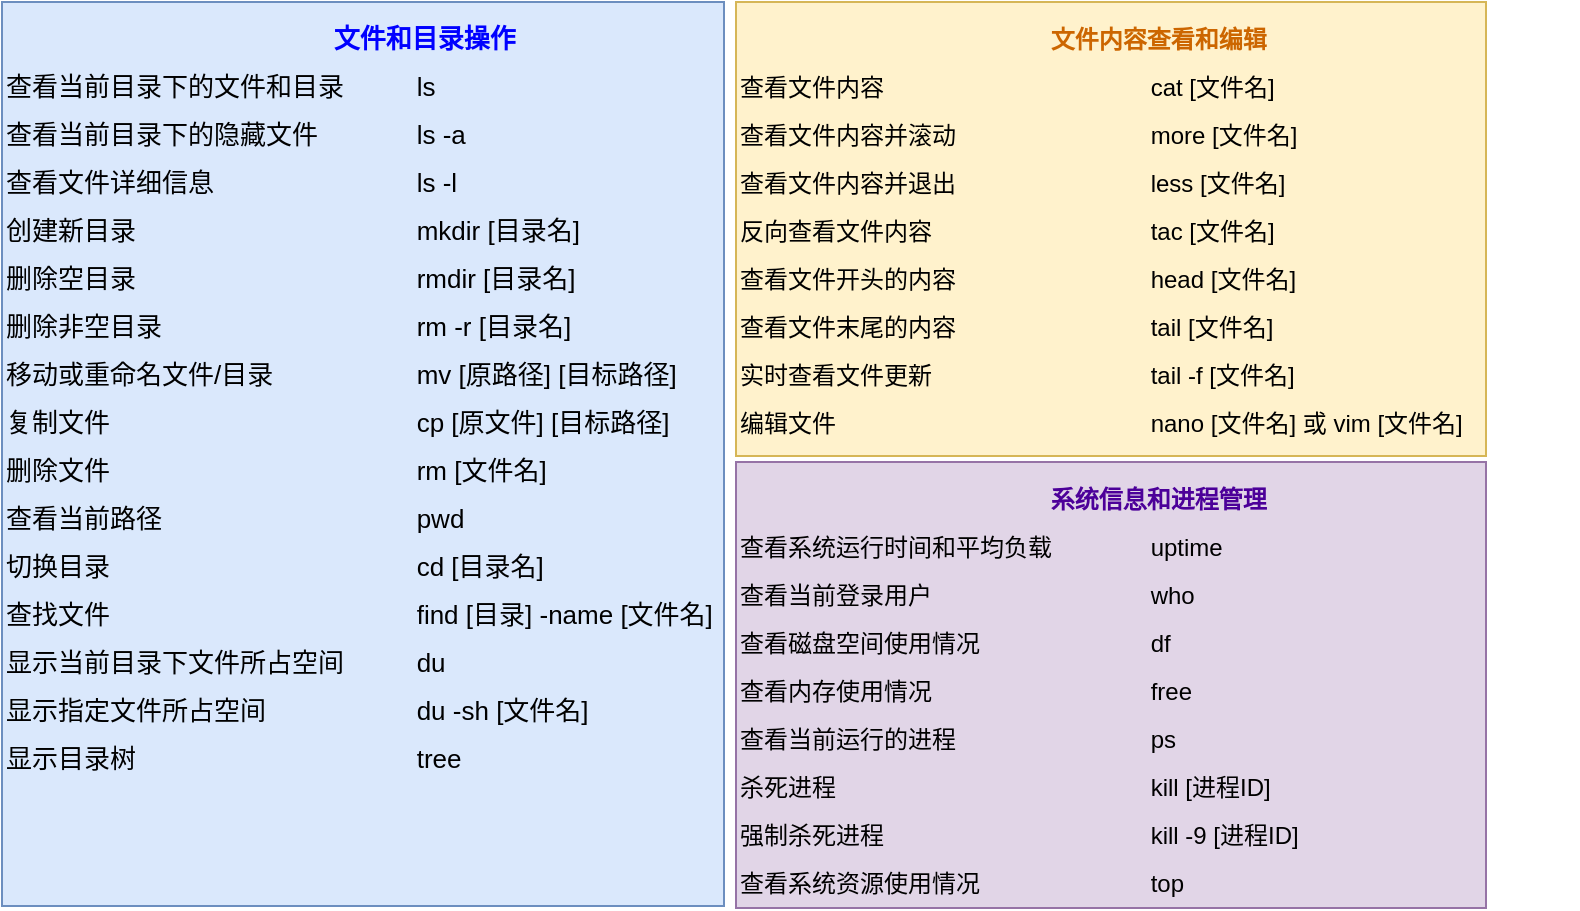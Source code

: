 <mxfile version="24.7.17">
  <diagram name="第 1 页" id="n1N5VuUuAxFkt2AaiHaO">
    <mxGraphModel dx="986" dy="457" grid="0" gridSize="10" guides="1" tooltips="1" connect="1" arrows="1" fold="1" page="1" pageScale="1" pageWidth="827" pageHeight="1169" background="none" math="0" shadow="0">
      <root>
        <mxCell id="0" />
        <mxCell id="1" parent="0" />
        <mxCell id="p1PoqVpQwVQWR8uuG0k8-2" value="&lt;table border=&quot;0&quot; cellpadding=&quot;0&quot; cellspacing=&quot;0&quot; width=&quot;418&quot; style=&quot;width: 314pt; font-size: 13px;&quot;&gt;&lt;colgroup&gt;&lt;col width=&quot;205&quot; style=&quot;mso-width-source:userset;mso-width-alt:6549;width:154pt&quot;&gt;&lt;/colgroup&gt;&lt;colgroup&gt;&lt;col width=&quot;213&quot; style=&quot;mso-width-source:userset;mso-width-alt:6805;width:160pt&quot;&gt;&lt;/colgroup&gt;&lt;tbody&gt;&lt;tr height=&quot;19&quot; style=&quot;height:14.0pt&quot;&gt;&lt;td height=&quot;19&quot; width=&quot;205&quot; style=&quot;height: 14pt; width: 154pt;&quot;&gt;&lt;table style=&quot;border-collapse:&lt;br/&gt; collapse;width:314pt&quot; width=&quot;418&quot; cellspacing=&quot;0&quot; cellpadding=&quot;0&quot; border=&quot;0&quot;&gt;&lt;colgroup&gt;&lt;col style=&quot;mso-width-source:userset;mso-width-alt:6549;width:154pt&quot; width=&quot;205&quot;&gt;&lt;/colgroup&gt;&lt;colgroup&gt;&lt;col style=&quot;mso-width-source:userset;mso-width-alt:6805;width:160pt&quot; width=&quot;213&quot;&gt;&lt;/colgroup&gt;&lt;tbody&gt;&lt;tr style=&quot;mso-height-source:userset;height:18.0pt&quot; height=&quot;24&quot;&gt;&lt;td style=&quot;text-align: center; height: 18pt; width: 314pt;&quot; width=&quot;418&quot; class=&quot;xl65&quot; height=&quot;24&quot; colspan=&quot;2&quot;&gt;&lt;b&gt;&lt;font color=&quot;#0000ff&quot;&gt;文件和目录操作&lt;/font&gt;&lt;/b&gt;&lt;/td&gt; &lt;/tr&gt; &lt;tr style=&quot;mso-height-source:userset;height:18.0pt&quot; height=&quot;24&quot;&gt;  &lt;td style=&quot;height: 18pt;&quot; height=&quot;24&quot;&gt;查看当前目录下的文件和目录&lt;/td&gt;  &lt;td&gt;ls&lt;/td&gt; &lt;/tr&gt; &lt;tr style=&quot;mso-height-source:userset;height:18.0pt&quot; height=&quot;24&quot;&gt;  &lt;td style=&quot;height:18.0pt&quot; height=&quot;24&quot;&gt;查看当前目录下的隐藏文件&lt;/td&gt;  &lt;td style=&quot;&quot;&gt;ls -a&lt;/td&gt; &lt;/tr&gt; &lt;tr style=&quot;mso-height-source:userset;height:18.0pt&quot; height=&quot;24&quot;&gt;  &lt;td style=&quot;height:18.0pt&quot; height=&quot;24&quot;&gt;查看文件详细信息&lt;/td&gt;  &lt;td&gt;ls -l&lt;/td&gt; &lt;/tr&gt; &lt;tr style=&quot;mso-height-source:userset;height:18.0pt&quot; height=&quot;24&quot;&gt;  &lt;td style=&quot;height:18.0pt&quot; height=&quot;24&quot;&gt;创建新目录&lt;/td&gt;  &lt;td&gt;mkdir [目录名]&lt;/td&gt; &lt;/tr&gt; &lt;tr style=&quot;mso-height-source:userset;height:18.0pt&quot; height=&quot;24&quot;&gt;  &lt;td style=&quot;height:18.0pt&quot; height=&quot;24&quot;&gt;删除空目录&lt;/td&gt;  &lt;td&gt;rmdir [目录名]&lt;/td&gt; &lt;/tr&gt; &lt;tr style=&quot;mso-height-source:userset;height:18.0pt&quot; height=&quot;24&quot;&gt;  &lt;td style=&quot;height:18.0pt&quot; height=&quot;24&quot;&gt;删除非空目录&lt;/td&gt;  &lt;td&gt;rm -r [目录名]&lt;/td&gt; &lt;/tr&gt; &lt;tr style=&quot;mso-height-source:userset;height:18.0pt&quot; height=&quot;24&quot;&gt;  &lt;td style=&quot;height:18.0pt&quot; height=&quot;24&quot;&gt;移动或重命名文件/目录&lt;/td&gt;  &lt;td&gt;mv [原路径] [目标路径]&lt;/td&gt; &lt;/tr&gt; &lt;tr style=&quot;mso-height-source:userset;height:18.0pt&quot; height=&quot;24&quot;&gt;  &lt;td style=&quot;height:18.0pt&quot; height=&quot;24&quot;&gt;复制文件&lt;/td&gt;  &lt;td&gt;cp [原文件] [目标路径]&lt;/td&gt; &lt;/tr&gt; &lt;tr style=&quot;mso-height-source:userset;height:18.0pt&quot; height=&quot;24&quot;&gt;  &lt;td style=&quot;height:18.0pt&quot; height=&quot;24&quot;&gt;删除文件&lt;/td&gt;  &lt;td&gt;rm [文件名]&lt;/td&gt; &lt;/tr&gt; &lt;tr style=&quot;mso-height-source:userset;height:18.0pt&quot; height=&quot;24&quot;&gt;  &lt;td style=&quot;height:18.0pt&quot; height=&quot;24&quot;&gt;查看当前路径&lt;/td&gt;  &lt;td&gt;pwd&lt;/td&gt; &lt;/tr&gt; &lt;tr style=&quot;mso-height-source:userset;height:18.0pt&quot; height=&quot;24&quot;&gt;  &lt;td style=&quot;height:18.0pt&quot; height=&quot;24&quot;&gt;切换目录&lt;/td&gt;  &lt;td&gt;cd [目录名]&lt;/td&gt; &lt;/tr&gt; &lt;tr style=&quot;mso-height-source:userset;height:18.0pt&quot; height=&quot;24&quot;&gt;  &lt;td style=&quot;height:18.0pt&quot; height=&quot;24&quot;&gt;查找文件&lt;/td&gt;  &lt;td&gt;find [目录] -name [文件名]&lt;/td&gt; &lt;/tr&gt; &lt;tr style=&quot;mso-height-source:userset;height:18.0pt&quot; height=&quot;24&quot;&gt;  &lt;td style=&quot;height:18.0pt&quot; height=&quot;24&quot;&gt;显示当前目录下文件所占空间&lt;/td&gt;  &lt;td&gt;du&lt;/td&gt; &lt;/tr&gt; &lt;tr style=&quot;mso-height-source:userset;height:18.0pt&quot; height=&quot;24&quot;&gt;  &lt;td style=&quot;height:18.0pt&quot; height=&quot;24&quot;&gt;显示指定文件所占空间&lt;/td&gt;  &lt;td&gt;du -sh [文件名]&lt;/td&gt; &lt;/tr&gt; &lt;tr style=&quot;mso-height-source:userset;height:18.0pt&quot; height=&quot;24&quot;&gt;  &lt;td style=&quot;height:18.0pt&quot; height=&quot;24&quot;&gt;显示目录树&lt;/td&gt;  &lt;td&gt;tree&lt;/td&gt; &lt;/tr&gt;&lt;/tbody&gt;&lt;/table&gt;&lt;/td&gt;&lt;td width=&quot;213&quot; style=&quot;text-align: center; width: 160pt;&quot;&gt;&lt;/td&gt;&lt;/tr&gt;&lt;/tbody&gt;&lt;/table&gt;" style="text;whiteSpace=wrap;html=1;rounded=0;fillColor=#dae8fc;strokeColor=#6c8ebf;glass=0;shadow=0;" vertex="1" parent="1">
          <mxGeometry x="13" y="75" width="361" height="452" as="geometry" />
        </mxCell>
        <mxCell id="p1PoqVpQwVQWR8uuG0k8-111" value="&lt;table border=&quot;0&quot; cellpadding=&quot;0&quot; cellspacing=&quot;0&quot; width=&quot;418&quot; style=&quot;border-collapse:&lt;br/&gt; collapse;width:314pt&quot;&gt;&lt;colgroup&gt;&lt;col width=&quot;205&quot; style=&quot;mso-width-source:userset;mso-width-alt:6549;width:154pt&quot;&gt;&lt;/colgroup&gt;&lt;colgroup&gt;&lt;col width=&quot;213&quot; style=&quot;mso-width-source:userset;mso-width-alt:6805;width:160pt&quot;&gt;&lt;/colgroup&gt;&lt;tbody&gt;&lt;tr height=&quot;24&quot; style=&quot;mso-height-source:userset;height:18.0pt&quot;&gt;&lt;td colspan=&quot;2&quot; height=&quot;24&quot; class=&quot;xl65&quot; width=&quot;418&quot; style=&quot;text-align: center; height: 18pt; width: 314pt;&quot;&gt;&lt;b&gt;&lt;font color=&quot;#cc6600&quot;&gt;文件内容查看和编辑&lt;/font&gt;&lt;/b&gt;&lt;/td&gt; &lt;/tr&gt; &lt;tr height=&quot;24&quot; style=&quot;mso-height-source:userset;height:18.0pt&quot;&gt;  &lt;td height=&quot;24&quot; style=&quot;height:18.0pt&quot;&gt;查看文件内容&lt;/td&gt;  &lt;td&gt;cat [文件名]&lt;/td&gt; &lt;/tr&gt; &lt;tr height=&quot;24&quot; style=&quot;mso-height-source:userset;height:18.0pt&quot;&gt;  &lt;td height=&quot;24&quot; style=&quot;height:18.0pt&quot;&gt;查看文件内容并滚动&lt;/td&gt;  &lt;td&gt;more [文件名]&lt;/td&gt; &lt;/tr&gt; &lt;tr height=&quot;24&quot; style=&quot;mso-height-source:userset;height:18.0pt&quot;&gt;  &lt;td height=&quot;24&quot; style=&quot;height:18.0pt&quot;&gt;查看文件内容并退出&lt;/td&gt;  &lt;td&gt;less [文件名]&lt;/td&gt; &lt;/tr&gt; &lt;tr height=&quot;24&quot; style=&quot;mso-height-source:userset;height:18.0pt&quot;&gt;  &lt;td height=&quot;24&quot; style=&quot;height:18.0pt&quot;&gt;反向查看文件内容&lt;/td&gt;  &lt;td&gt;tac [文件名]&lt;/td&gt; &lt;/tr&gt; &lt;tr height=&quot;24&quot; style=&quot;mso-height-source:userset;height:18.0pt&quot;&gt;  &lt;td height=&quot;24&quot; style=&quot;height:18.0pt&quot;&gt;查看文件开头的内容&lt;/td&gt;  &lt;td&gt;head [文件名]&lt;/td&gt; &lt;/tr&gt; &lt;tr height=&quot;24&quot; style=&quot;mso-height-source:userset;height:18.0pt&quot;&gt;  &lt;td height=&quot;24&quot; style=&quot;height:18.0pt&quot;&gt;查看文件末尾的内容&lt;/td&gt;  &lt;td&gt;tail [文件名]&lt;/td&gt; &lt;/tr&gt; &lt;tr height=&quot;24&quot; style=&quot;mso-height-source:userset;height:18.0pt&quot;&gt;  &lt;td height=&quot;24&quot; style=&quot;height:18.0pt&quot;&gt;实时查看文件更新&lt;/td&gt;  &lt;td&gt;tail -f [文件名]&lt;/td&gt; &lt;/tr&gt; &lt;tr height=&quot;24&quot; style=&quot;mso-height-source:userset;height:18.0pt&quot;&gt;  &lt;td height=&quot;24&quot; style=&quot;height:18.0pt&quot;&gt;编辑文件&lt;/td&gt;  &lt;td&gt;nano [文件名] 或 vim [文件名]&lt;/td&gt; &lt;/tr&gt;&lt;/tbody&gt;&lt;/table&gt;" style="text;whiteSpace=wrap;html=1;fillColor=#fff2cc;strokeColor=#d6b656;" vertex="1" parent="1">
          <mxGeometry x="380" y="75" width="375" height="227" as="geometry" />
        </mxCell>
        <mxCell id="p1PoqVpQwVQWR8uuG0k8-112" value="&lt;table border=&quot;0&quot; cellpadding=&quot;0&quot; cellspacing=&quot;0&quot; width=&quot;418&quot; style=&quot;width: 314pt;&quot;&gt;&lt;colgroup&gt;&lt;col width=&quot;205&quot; style=&quot;mso-width-source:userset;mso-width-alt:6549;width:154pt&quot;&gt;&lt;/colgroup&gt;&lt;colgroup&gt;&lt;col width=&quot;213&quot; style=&quot;mso-width-source:userset;mso-width-alt:6805;width:160pt&quot;&gt;&lt;/colgroup&gt;&lt;tbody&gt;&lt;tr height=&quot;24&quot; style=&quot;mso-height-source:userset;height:18.0pt&quot;&gt;&lt;td colspan=&quot;2&quot; height=&quot;24&quot; class=&quot;xl65&quot; width=&quot;418&quot; style=&quot;text-align: center; height: 18pt; width: 314pt;&quot;&gt;&lt;b&gt;&lt;font color=&quot;#4c0099&quot;&gt;系统信息和进程管理&lt;/font&gt;&lt;/b&gt;&lt;/td&gt; &lt;/tr&gt; &lt;tr height=&quot;24&quot; style=&quot;mso-height-source:userset;height:18.0pt&quot;&gt;  &lt;td height=&quot;24&quot; style=&quot;height:18.0pt&quot;&gt;查看系统运行时间和平均负载&lt;/td&gt;  &lt;td&gt;uptime&lt;/td&gt; &lt;/tr&gt; &lt;tr height=&quot;24&quot; style=&quot;mso-height-source:userset;height:18.0pt&quot;&gt;  &lt;td height=&quot;24&quot; style=&quot;height:18.0pt&quot;&gt;查看当前登录用户&lt;/td&gt;  &lt;td&gt;who&lt;/td&gt; &lt;/tr&gt; &lt;tr height=&quot;24&quot; style=&quot;mso-height-source:userset;height:18.0pt&quot;&gt;  &lt;td height=&quot;24&quot; style=&quot;height:18.0pt&quot;&gt;查看磁盘空间使用情况&lt;/td&gt;  &lt;td&gt;df&lt;/td&gt; &lt;/tr&gt; &lt;tr height=&quot;24&quot; style=&quot;mso-height-source:userset;height:18.0pt&quot;&gt;  &lt;td height=&quot;24&quot; style=&quot;height:18.0pt&quot;&gt;查看内存使用情况&lt;/td&gt;  &lt;td&gt;free&lt;/td&gt; &lt;/tr&gt; &lt;tr height=&quot;24&quot; style=&quot;mso-height-source:userset;height:18.0pt&quot;&gt;  &lt;td height=&quot;24&quot; style=&quot;height:18.0pt&quot;&gt;查看当前运行的进程&lt;/td&gt;  &lt;td&gt;ps&lt;/td&gt; &lt;/tr&gt; &lt;tr height=&quot;24&quot; style=&quot;mso-height-source:userset;height:18.0pt&quot;&gt;  &lt;td height=&quot;24&quot; style=&quot;height:18.0pt&quot;&gt;杀死进程&lt;/td&gt;  &lt;td&gt;kill [进程ID]&lt;/td&gt; &lt;/tr&gt; &lt;tr height=&quot;24&quot; style=&quot;mso-height-source:userset;height:18.0pt&quot;&gt;  &lt;td height=&quot;24&quot; style=&quot;height:18.0pt&quot;&gt;强制杀死进程&lt;/td&gt;  &lt;td&gt;kill -9 [进程ID]&lt;/td&gt; &lt;/tr&gt; &lt;tr height=&quot;24&quot; style=&quot;mso-height-source:userset;height:18.0pt&quot;&gt;  &lt;td height=&quot;24&quot; style=&quot;height:18.0pt&quot;&gt;查看系统资源使用情况&lt;/td&gt;  &lt;td&gt;top&lt;/td&gt; &lt;/tr&gt;&lt;/tbody&gt;&lt;/table&gt;" style="text;whiteSpace=wrap;html=1;fillColor=#e1d5e7;strokeColor=#9673a6;" vertex="1" parent="1">
          <mxGeometry x="380" y="305" width="375" height="223" as="geometry" />
        </mxCell>
      </root>
    </mxGraphModel>
  </diagram>
</mxfile>
